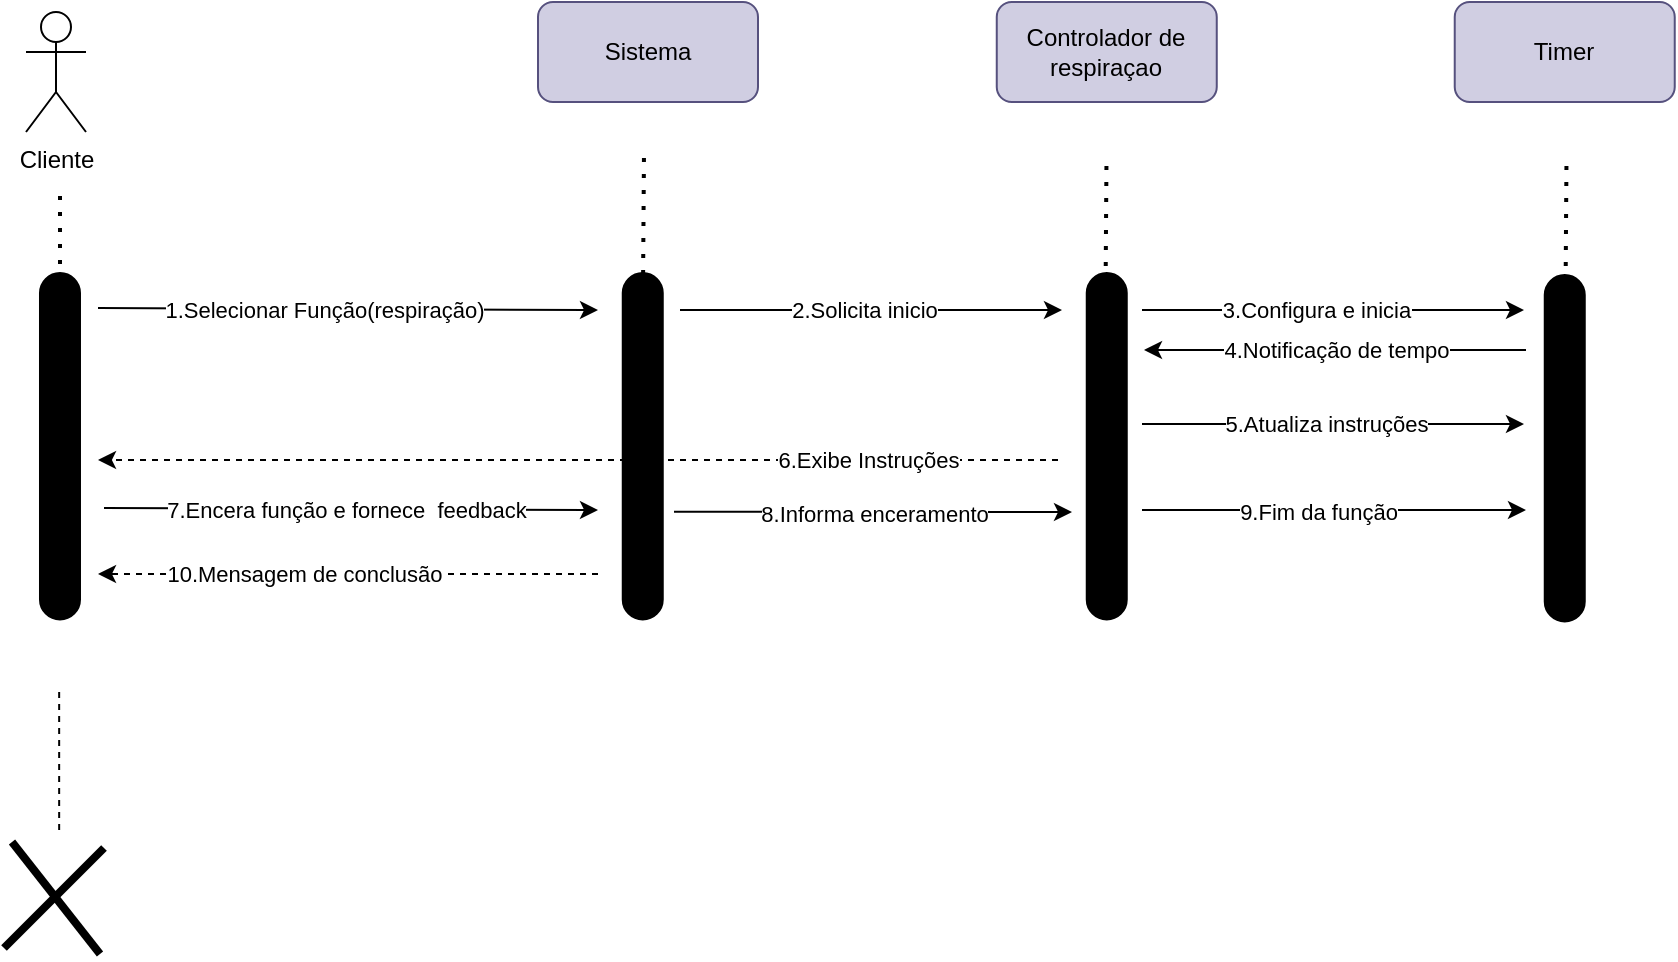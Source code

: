 <mxfile version="24.7.7">
  <diagram name="Página-1" id="d2Aesm24YJxEg11cpa-B">
    <mxGraphModel dx="1050" dy="522" grid="1" gridSize="10" guides="1" tooltips="1" connect="1" arrows="1" fold="1" page="1" pageScale="1" pageWidth="827" pageHeight="1169" math="0" shadow="0">
      <root>
        <mxCell id="0" />
        <mxCell id="1" parent="0" />
        <mxCell id="m-49NBiziIOJQYQoEWxL-1" value="Cliente" style="shape=umlActor;verticalLabelPosition=bottom;verticalAlign=top;html=1;outlineConnect=0;" vertex="1" parent="1">
          <mxGeometry x="64" y="71" width="30" height="60" as="geometry" />
        </mxCell>
        <mxCell id="m-49NBiziIOJQYQoEWxL-2" value="Sistema" style="rounded=1;whiteSpace=wrap;html=1;fillColor=#d0cee2;strokeColor=#56517e;" vertex="1" parent="1">
          <mxGeometry x="320" y="66" width="110" height="50" as="geometry" />
        </mxCell>
        <mxCell id="m-49NBiziIOJQYQoEWxL-3" value="" style="rounded=1;whiteSpace=wrap;html=1;rotation=90;fillColor=#000000;arcSize=50;" vertex="1" parent="1">
          <mxGeometry x="-5.63" y="278.13" width="173.25" height="20" as="geometry" />
        </mxCell>
        <mxCell id="m-49NBiziIOJQYQoEWxL-4" value="" style="endArrow=none;dashed=1;html=1;dashPattern=1 3;strokeWidth=2;rounded=0;" edge="1" parent="1">
          <mxGeometry width="50" height="50" relative="1" as="geometry">
            <mxPoint x="81" y="213" as="sourcePoint" />
            <mxPoint x="81" y="163" as="targetPoint" />
          </mxGeometry>
        </mxCell>
        <mxCell id="m-49NBiziIOJQYQoEWxL-5" value="" style="rounded=1;whiteSpace=wrap;html=1;rotation=90;fillColor=#000000;arcSize=50;" vertex="1" parent="1">
          <mxGeometry x="285.75" y="278.13" width="173.25" height="20" as="geometry" />
        </mxCell>
        <mxCell id="m-49NBiziIOJQYQoEWxL-6" value="" style="endArrow=none;dashed=1;html=1;dashPattern=1 3;strokeWidth=2;rounded=0;" edge="1" parent="1">
          <mxGeometry width="50" height="50" relative="1" as="geometry">
            <mxPoint x="372.5" y="210" as="sourcePoint" />
            <mxPoint x="373" y="140" as="targetPoint" />
          </mxGeometry>
        </mxCell>
        <mxCell id="m-49NBiziIOJQYQoEWxL-7" value="" style="endArrow=classic;html=1;rounded=0;" edge="1" parent="1">
          <mxGeometry width="50" height="50" relative="1" as="geometry">
            <mxPoint x="100" y="219" as="sourcePoint" />
            <mxPoint x="350" y="220" as="targetPoint" />
          </mxGeometry>
        </mxCell>
        <mxCell id="m-49NBiziIOJQYQoEWxL-8" value="1.Selecionar Função(respiração)" style="edgeLabel;html=1;align=center;verticalAlign=middle;resizable=0;points=[];" vertex="1" connectable="0" parent="m-49NBiziIOJQYQoEWxL-7">
          <mxGeometry x="-0.028" relative="1" as="geometry">
            <mxPoint x="-9" as="offset" />
          </mxGeometry>
        </mxCell>
        <mxCell id="m-49NBiziIOJQYQoEWxL-9" value="Controlador de respiraçao" style="rounded=1;whiteSpace=wrap;html=1;fillColor=#d0cee2;strokeColor=#56517e;" vertex="1" parent="1">
          <mxGeometry x="549.38" y="66" width="110" height="50" as="geometry" />
        </mxCell>
        <mxCell id="m-49NBiziIOJQYQoEWxL-10" value="" style="rounded=1;whiteSpace=wrap;html=1;rotation=90;fillColor=#000000;arcSize=50;" vertex="1" parent="1">
          <mxGeometry x="517.75" y="278.13" width="173.25" height="20" as="geometry" />
        </mxCell>
        <mxCell id="m-49NBiziIOJQYQoEWxL-11" value="" style="endArrow=none;dashed=1;html=1;dashPattern=1 3;strokeWidth=2;rounded=0;" edge="1" parent="1">
          <mxGeometry width="50" height="50" relative="1" as="geometry">
            <mxPoint x="603.75" y="214" as="sourcePoint" />
            <mxPoint x="604.25" y="144" as="targetPoint" />
          </mxGeometry>
        </mxCell>
        <mxCell id="m-49NBiziIOJQYQoEWxL-12" value="" style="endArrow=classic;html=1;rounded=0;" edge="1" parent="1">
          <mxGeometry width="50" height="50" relative="1" as="geometry">
            <mxPoint x="391" y="220" as="sourcePoint" />
            <mxPoint x="582" y="220" as="targetPoint" />
          </mxGeometry>
        </mxCell>
        <mxCell id="m-49NBiziIOJQYQoEWxL-13" value="2.Solicita inicio" style="edgeLabel;html=1;align=center;verticalAlign=middle;resizable=0;points=[];" vertex="1" connectable="0" parent="m-49NBiziIOJQYQoEWxL-12">
          <mxGeometry x="-0.028" relative="1" as="geometry">
            <mxPoint x="-1" as="offset" />
          </mxGeometry>
        </mxCell>
        <mxCell id="m-49NBiziIOJQYQoEWxL-14" value="" style="endArrow=classic;html=1;rounded=0;dashed=1;" edge="1" parent="1">
          <mxGeometry width="50" height="50" relative="1" as="geometry">
            <mxPoint x="580" y="295" as="sourcePoint" />
            <mxPoint x="100" y="295" as="targetPoint" />
          </mxGeometry>
        </mxCell>
        <mxCell id="m-49NBiziIOJQYQoEWxL-15" value="6.Exibe Instruções" style="edgeLabel;html=1;align=center;verticalAlign=middle;resizable=0;points=[];" vertex="1" connectable="0" parent="m-49NBiziIOJQYQoEWxL-14">
          <mxGeometry x="-0.044" y="1" relative="1" as="geometry">
            <mxPoint x="134" y="-1" as="offset" />
          </mxGeometry>
        </mxCell>
        <mxCell id="m-49NBiziIOJQYQoEWxL-16" value="" style="endArrow=classic;html=1;rounded=0;dashed=1;" edge="1" parent="1">
          <mxGeometry width="50" height="50" relative="1" as="geometry">
            <mxPoint x="350" y="352" as="sourcePoint" />
            <mxPoint x="100" y="352" as="targetPoint" />
          </mxGeometry>
        </mxCell>
        <mxCell id="m-49NBiziIOJQYQoEWxL-17" value="10.Mensagem de conclusão" style="edgeLabel;html=1;align=center;verticalAlign=middle;resizable=0;points=[];" vertex="1" connectable="0" parent="m-49NBiziIOJQYQoEWxL-16">
          <mxGeometry x="0.18" relative="1" as="geometry">
            <mxPoint as="offset" />
          </mxGeometry>
        </mxCell>
        <mxCell id="m-49NBiziIOJQYQoEWxL-18" value="" style="endArrow=none;dashed=1;html=1;rounded=0;" edge="1" parent="1">
          <mxGeometry width="50" height="50" relative="1" as="geometry">
            <mxPoint x="80.58" y="480" as="sourcePoint" />
            <mxPoint x="80.58" y="410" as="targetPoint" />
          </mxGeometry>
        </mxCell>
        <mxCell id="m-49NBiziIOJQYQoEWxL-19" value="" style="endArrow=none;html=1;rounded=0;strokeWidth=4;" edge="1" parent="1">
          <mxGeometry width="50" height="50" relative="1" as="geometry">
            <mxPoint x="53" y="539" as="sourcePoint" />
            <mxPoint x="103" y="489" as="targetPoint" />
          </mxGeometry>
        </mxCell>
        <mxCell id="m-49NBiziIOJQYQoEWxL-20" value="" style="endArrow=none;html=1;rounded=0;strokeWidth=4;" edge="1" parent="1">
          <mxGeometry width="50" height="50" relative="1" as="geometry">
            <mxPoint x="57" y="486" as="sourcePoint" />
            <mxPoint x="101" y="542" as="targetPoint" />
          </mxGeometry>
        </mxCell>
        <mxCell id="m-49NBiziIOJQYQoEWxL-21" value="" style="endArrow=classic;html=1;rounded=0;" edge="1" parent="1">
          <mxGeometry width="50" height="50" relative="1" as="geometry">
            <mxPoint x="388" y="320.88" as="sourcePoint" />
            <mxPoint x="587" y="321" as="targetPoint" />
          </mxGeometry>
        </mxCell>
        <mxCell id="m-49NBiziIOJQYQoEWxL-22" value="8.Informa enceramento" style="edgeLabel;html=1;align=center;verticalAlign=middle;resizable=0;points=[];" vertex="1" connectable="0" parent="m-49NBiziIOJQYQoEWxL-21">
          <mxGeometry y="-2" relative="1" as="geometry">
            <mxPoint y="-1" as="offset" />
          </mxGeometry>
        </mxCell>
        <mxCell id="m-49NBiziIOJQYQoEWxL-23" value="" style="rounded=1;whiteSpace=wrap;html=1;rotation=90;fillColor=#000000;arcSize=50;" vertex="1" parent="1">
          <mxGeometry x="746.75" y="279.13" width="173.25" height="20" as="geometry" />
        </mxCell>
        <mxCell id="m-49NBiziIOJQYQoEWxL-24" value="Timer" style="rounded=1;whiteSpace=wrap;html=1;fillColor=#d0cee2;strokeColor=#56517e;" vertex="1" parent="1">
          <mxGeometry x="778.37" y="66" width="110" height="50" as="geometry" />
        </mxCell>
        <mxCell id="m-49NBiziIOJQYQoEWxL-25" value="" style="endArrow=none;dashed=1;html=1;dashPattern=1 3;strokeWidth=2;rounded=0;" edge="1" parent="1">
          <mxGeometry width="50" height="50" relative="1" as="geometry">
            <mxPoint x="833.75" y="214" as="sourcePoint" />
            <mxPoint x="834.25" y="144" as="targetPoint" />
          </mxGeometry>
        </mxCell>
        <mxCell id="m-49NBiziIOJQYQoEWxL-26" value="" style="endArrow=classic;html=1;rounded=0;" edge="1" parent="1">
          <mxGeometry width="50" height="50" relative="1" as="geometry">
            <mxPoint x="622" y="220" as="sourcePoint" />
            <mxPoint x="813" y="220" as="targetPoint" />
          </mxGeometry>
        </mxCell>
        <mxCell id="m-49NBiziIOJQYQoEWxL-27" value="3.Configura e inicia" style="edgeLabel;html=1;align=center;verticalAlign=middle;resizable=0;points=[];" vertex="1" connectable="0" parent="m-49NBiziIOJQYQoEWxL-26">
          <mxGeometry x="-0.028" relative="1" as="geometry">
            <mxPoint x="-6" as="offset" />
          </mxGeometry>
        </mxCell>
        <mxCell id="m-49NBiziIOJQYQoEWxL-28" value="" style="endArrow=classic;html=1;rounded=0;" edge="1" parent="1">
          <mxGeometry width="50" height="50" relative="1" as="geometry">
            <mxPoint x="814" y="240" as="sourcePoint" />
            <mxPoint x="623" y="240" as="targetPoint" />
          </mxGeometry>
        </mxCell>
        <mxCell id="m-49NBiziIOJQYQoEWxL-29" value="4.Notificação de tempo" style="edgeLabel;html=1;align=center;verticalAlign=middle;resizable=0;points=[];" vertex="1" connectable="0" parent="m-49NBiziIOJQYQoEWxL-28">
          <mxGeometry x="-0.028" relative="1" as="geometry">
            <mxPoint x="-2" as="offset" />
          </mxGeometry>
        </mxCell>
        <mxCell id="m-49NBiziIOJQYQoEWxL-30" value="" style="endArrow=classic;html=1;rounded=0;" edge="1" parent="1">
          <mxGeometry width="50" height="50" relative="1" as="geometry">
            <mxPoint x="622" y="277" as="sourcePoint" />
            <mxPoint x="813" y="277" as="targetPoint" />
          </mxGeometry>
        </mxCell>
        <mxCell id="m-49NBiziIOJQYQoEWxL-31" value="5.Atualiza instruções" style="edgeLabel;html=1;align=center;verticalAlign=middle;resizable=0;points=[];" vertex="1" connectable="0" parent="m-49NBiziIOJQYQoEWxL-30">
          <mxGeometry x="-0.028" relative="1" as="geometry">
            <mxPoint x="-1" as="offset" />
          </mxGeometry>
        </mxCell>
        <mxCell id="m-49NBiziIOJQYQoEWxL-32" value="" style="endArrow=classic;html=1;rounded=0;" edge="1" parent="1">
          <mxGeometry width="50" height="50" relative="1" as="geometry">
            <mxPoint x="103" y="319" as="sourcePoint" />
            <mxPoint x="350" y="320" as="targetPoint" />
          </mxGeometry>
        </mxCell>
        <mxCell id="m-49NBiziIOJQYQoEWxL-33" value="7.Encera função e fornece&amp;nbsp; feedback" style="edgeLabel;html=1;align=center;verticalAlign=middle;resizable=0;points=[];" vertex="1" connectable="0" parent="m-49NBiziIOJQYQoEWxL-32">
          <mxGeometry x="-0.028" relative="1" as="geometry">
            <mxPoint x="1" as="offset" />
          </mxGeometry>
        </mxCell>
        <mxCell id="m-49NBiziIOJQYQoEWxL-34" value="" style="endArrow=classic;html=1;rounded=0;" edge="1" parent="1">
          <mxGeometry width="50" height="50" relative="1" as="geometry">
            <mxPoint x="622" y="320" as="sourcePoint" />
            <mxPoint x="814" y="320" as="targetPoint" />
          </mxGeometry>
        </mxCell>
        <mxCell id="m-49NBiziIOJQYQoEWxL-35" value="9.Fim da função" style="edgeLabel;html=1;align=center;verticalAlign=middle;resizable=0;points=[];" vertex="1" connectable="0" parent="m-49NBiziIOJQYQoEWxL-34">
          <mxGeometry y="-2" relative="1" as="geometry">
            <mxPoint x="-8" y="-1" as="offset" />
          </mxGeometry>
        </mxCell>
      </root>
    </mxGraphModel>
  </diagram>
</mxfile>
